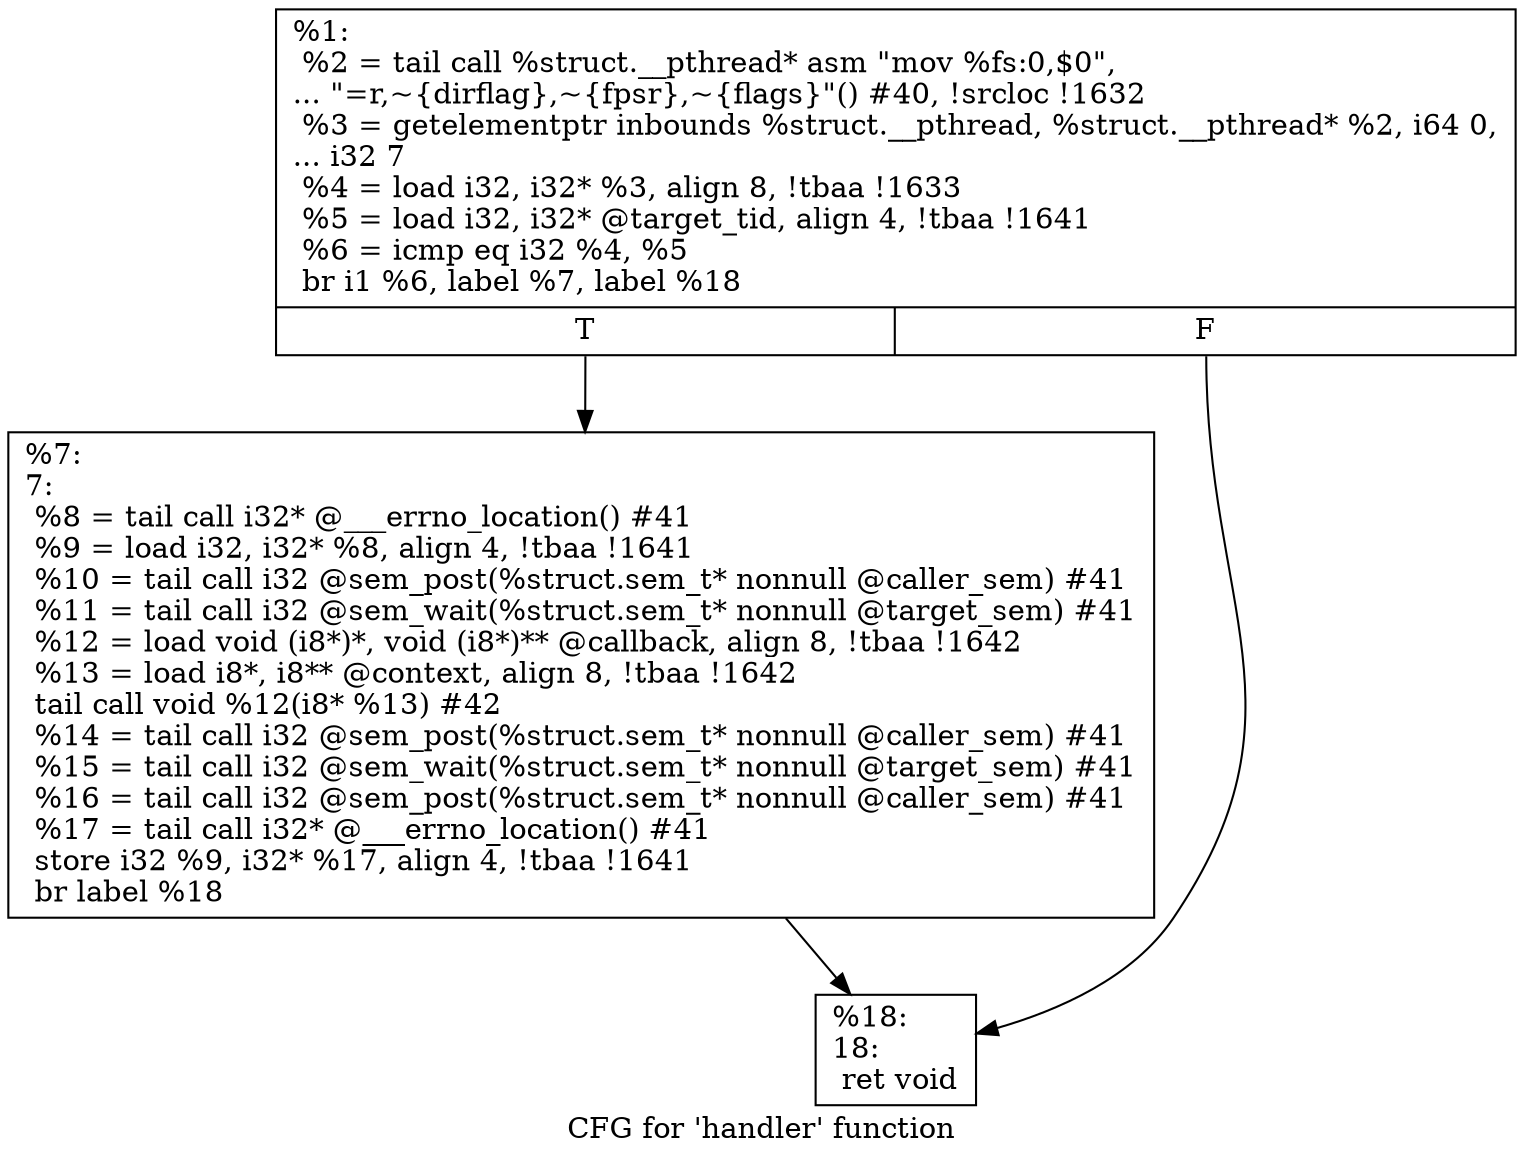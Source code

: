 digraph "CFG for 'handler' function" {
	label="CFG for 'handler' function";

	Node0x168d3e0 [shape=record,label="{%1:\l  %2 = tail call %struct.__pthread* asm \"mov %fs:0,$0\",\l... \"=r,~\{dirflag\},~\{fpsr\},~\{flags\}\"() #40, !srcloc !1632\l  %3 = getelementptr inbounds %struct.__pthread, %struct.__pthread* %2, i64 0,\l... i32 7\l  %4 = load i32, i32* %3, align 8, !tbaa !1633\l  %5 = load i32, i32* @target_tid, align 4, !tbaa !1641\l  %6 = icmp eq i32 %4, %5\l  br i1 %6, label %7, label %18\l|{<s0>T|<s1>F}}"];
	Node0x168d3e0:s0 -> Node0x168d870;
	Node0x168d3e0:s1 -> Node0x168d8c0;
	Node0x168d870 [shape=record,label="{%7:\l7:                                                \l  %8 = tail call i32* @___errno_location() #41\l  %9 = load i32, i32* %8, align 4, !tbaa !1641\l  %10 = tail call i32 @sem_post(%struct.sem_t* nonnull @caller_sem) #41\l  %11 = tail call i32 @sem_wait(%struct.sem_t* nonnull @target_sem) #41\l  %12 = load void (i8*)*, void (i8*)** @callback, align 8, !tbaa !1642\l  %13 = load i8*, i8** @context, align 8, !tbaa !1642\l  tail call void %12(i8* %13) #42\l  %14 = tail call i32 @sem_post(%struct.sem_t* nonnull @caller_sem) #41\l  %15 = tail call i32 @sem_wait(%struct.sem_t* nonnull @target_sem) #41\l  %16 = tail call i32 @sem_post(%struct.sem_t* nonnull @caller_sem) #41\l  %17 = tail call i32* @___errno_location() #41\l  store i32 %9, i32* %17, align 4, !tbaa !1641\l  br label %18\l}"];
	Node0x168d870 -> Node0x168d8c0;
	Node0x168d8c0 [shape=record,label="{%18:\l18:                                               \l  ret void\l}"];
}
